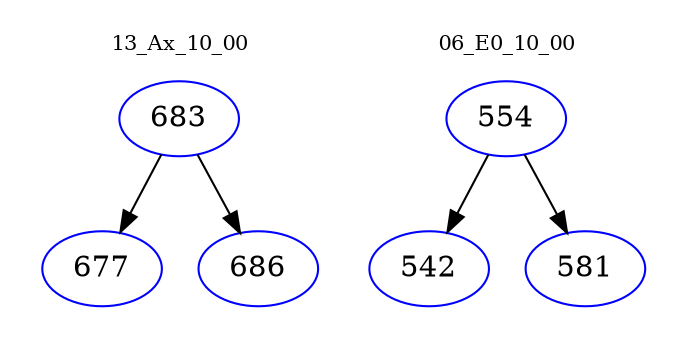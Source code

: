 digraph{
subgraph cluster_0 {
color = white
label = "13_Ax_10_00";
fontsize=10;
T0_683 [label="683", color="blue"]
T0_683 -> T0_677 [color="black"]
T0_677 [label="677", color="blue"]
T0_683 -> T0_686 [color="black"]
T0_686 [label="686", color="blue"]
}
subgraph cluster_1 {
color = white
label = "06_E0_10_00";
fontsize=10;
T1_554 [label="554", color="blue"]
T1_554 -> T1_542 [color="black"]
T1_542 [label="542", color="blue"]
T1_554 -> T1_581 [color="black"]
T1_581 [label="581", color="blue"]
}
}
